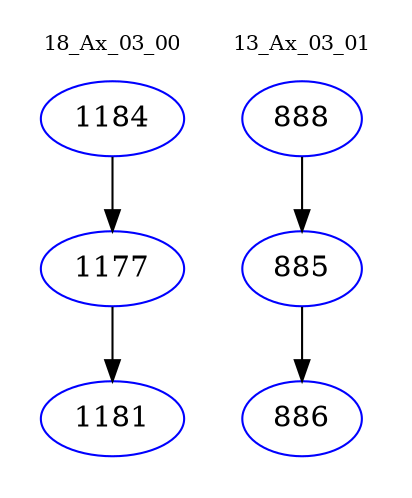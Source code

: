 digraph{
subgraph cluster_0 {
color = white
label = "18_Ax_03_00";
fontsize=10;
T0_1184 [label="1184", color="blue"]
T0_1184 -> T0_1177 [color="black"]
T0_1177 [label="1177", color="blue"]
T0_1177 -> T0_1181 [color="black"]
T0_1181 [label="1181", color="blue"]
}
subgraph cluster_1 {
color = white
label = "13_Ax_03_01";
fontsize=10;
T1_888 [label="888", color="blue"]
T1_888 -> T1_885 [color="black"]
T1_885 [label="885", color="blue"]
T1_885 -> T1_886 [color="black"]
T1_886 [label="886", color="blue"]
}
}
